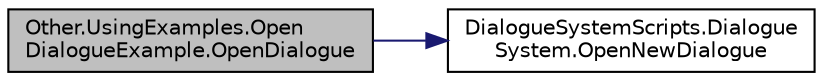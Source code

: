 digraph "Other.UsingExamples.OpenDialogueExample.OpenDialogue"
{
  edge [fontname="Helvetica",fontsize="10",labelfontname="Helvetica",labelfontsize="10"];
  node [fontname="Helvetica",fontsize="10",shape=record];
  rankdir="LR";
  Node0 [label="Other.UsingExamples.Open\lDialogueExample.OpenDialogue",height=0.2,width=0.4,color="black", fillcolor="grey75", style="filled", fontcolor="black"];
  Node0 -> Node1 [color="midnightblue",fontsize="10",style="solid",fontname="Helvetica"];
  Node1 [label="DialogueSystemScripts.Dialogue\lSystem.OpenNewDialogue",height=0.2,width=0.4,color="black", fillcolor="white", style="filled",URL="$class_dialogue_system_scripts_1_1_dialogue_system.html#a282e4535be3b54355f978860c22b7e8b",tooltip="Метод, открывающий новое окно диалога. "];
}
